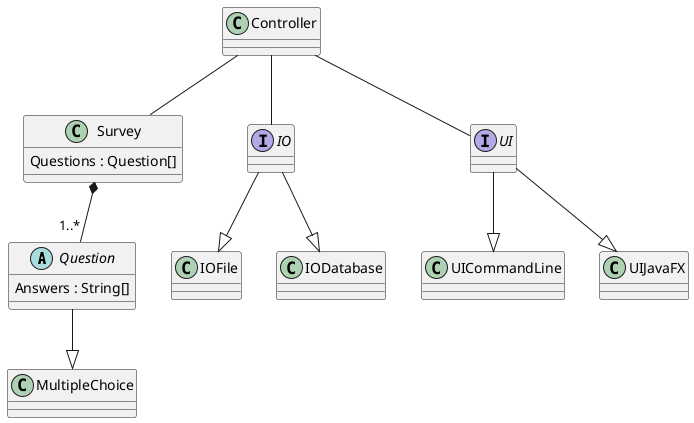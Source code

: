 @startuml
'https://plantuml.com/class-diagram

abstract class Question {
    Answers : String[]
}

class MultipleChoice {
}

'class CheckboxChoice {'
'}'

Question --|> MultipleChoice
'Question --|> CheckboxChoice'

class Survey {
    Questions : Question[]
}

Survey *--"1..*" Question

interface IO {
}

class IOFile {
}

class IODatabase {
}

IO --|> IOFile
IO --|> IODatabase

interface UI {
}

class UICommandLine {
}

UI --|> UICommandLine
UI --|> UIJavaFX

class Controller {
}

Controller -- Survey
Controller -- IO
Controller -- UI


@enduml